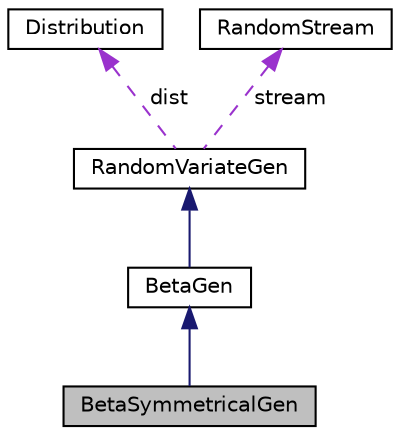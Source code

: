 digraph "BetaSymmetricalGen"
{
 // INTERACTIVE_SVG=YES
  bgcolor="transparent";
  edge [fontname="Helvetica",fontsize="10",labelfontname="Helvetica",labelfontsize="10"];
  node [fontname="Helvetica",fontsize="10",shape=record];
  Node5 [label="BetaSymmetricalGen",height=0.2,width=0.4,color="black", fillcolor="grey75", style="filled", fontcolor="black"];
  Node6 -> Node5 [dir="back",color="midnightblue",fontsize="10",style="solid",fontname="Helvetica"];
  Node6 [label="BetaGen",height=0.2,width=0.4,color="black",URL="$classumontreal_1_1ssj_1_1randvar_1_1BetaGen.html",tooltip="This class implements random variate generators with the beta distribution with shape parameters  and..."];
  Node7 -> Node6 [dir="back",color="midnightblue",fontsize="10",style="solid",fontname="Helvetica"];
  Node7 [label="RandomVariateGen",height=0.2,width=0.4,color="black",URL="$classumontreal_1_1ssj_1_1randvar_1_1RandomVariateGen.html",tooltip="This is the base class for all random variate generators over the real line. "];
  Node8 -> Node7 [dir="back",color="darkorchid3",fontsize="10",style="dashed",label=" dist" ,fontname="Helvetica"];
  Node8 [label="Distribution",height=0.2,width=0.4,color="black",URL="$interfaceumontreal_1_1ssj_1_1probdist_1_1Distribution.html",tooltip="This interface should be implemented by all classes supporting discrete and continuous distributions..."];
  Node9 -> Node7 [dir="back",color="darkorchid3",fontsize="10",style="dashed",label=" stream" ,fontname="Helvetica"];
  Node9 [label="RandomStream",height=0.2,width=0.4,color="black",URL="$interfaceumontreal_1_1ssj_1_1rng_1_1RandomStream.html",tooltip="This interface defines the basic structures to handle multiple streams of uniform (pseudo)random numb..."];
}
